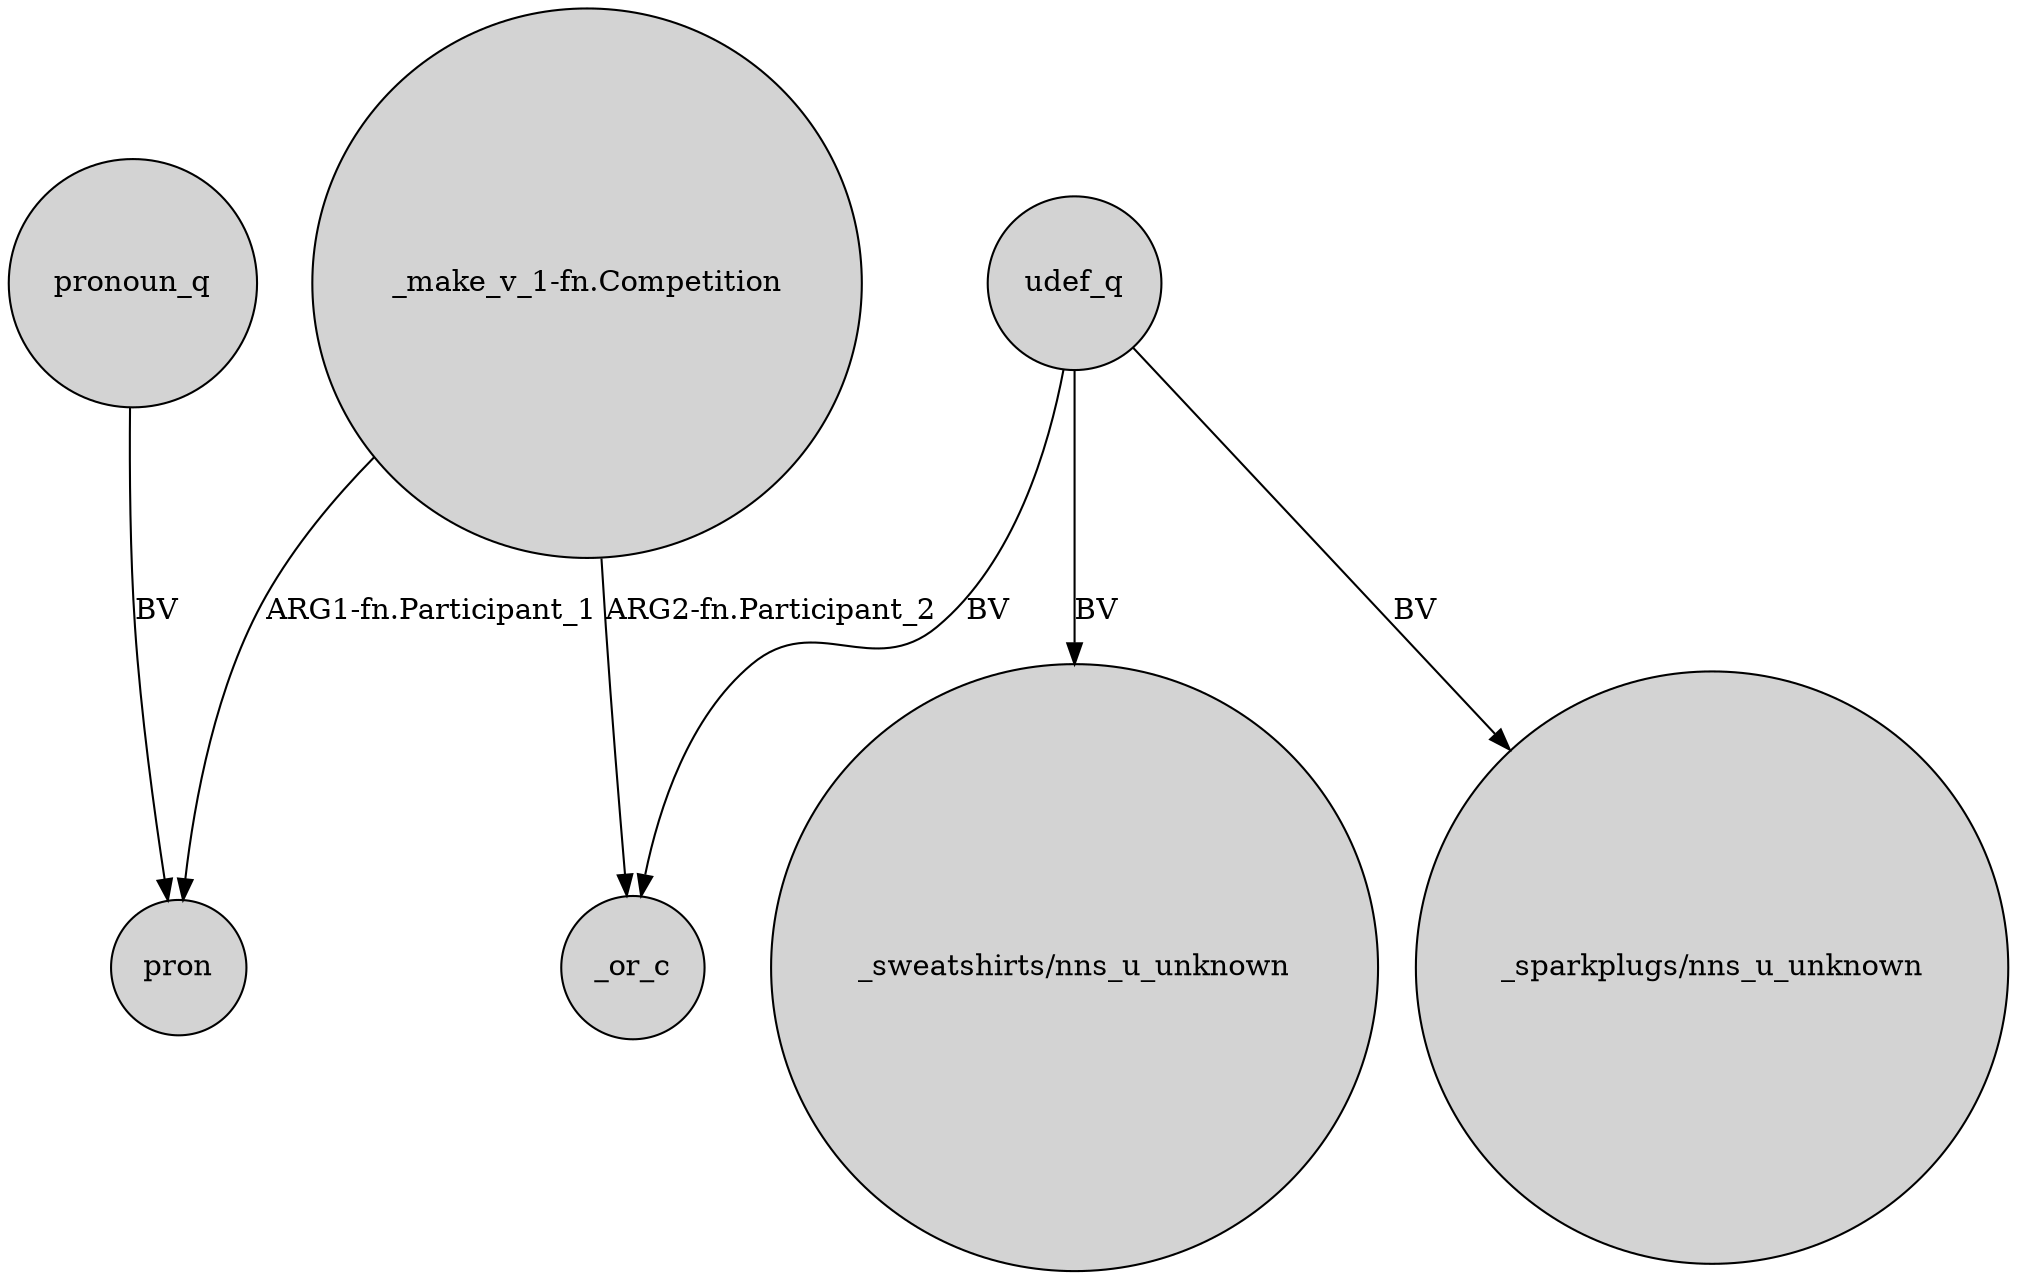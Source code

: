 digraph {
	node [shape=circle style=filled]
	"_make_v_1-fn.Competition" -> pron [label="ARG1-fn.Participant_1"]
	udef_q -> "_sweatshirts/nns_u_unknown" [label=BV]
	"_make_v_1-fn.Competition" -> _or_c [label="ARG2-fn.Participant_2"]
	udef_q -> "_sparkplugs/nns_u_unknown" [label=BV]
	udef_q -> _or_c [label=BV]
	pronoun_q -> pron [label=BV]
}
